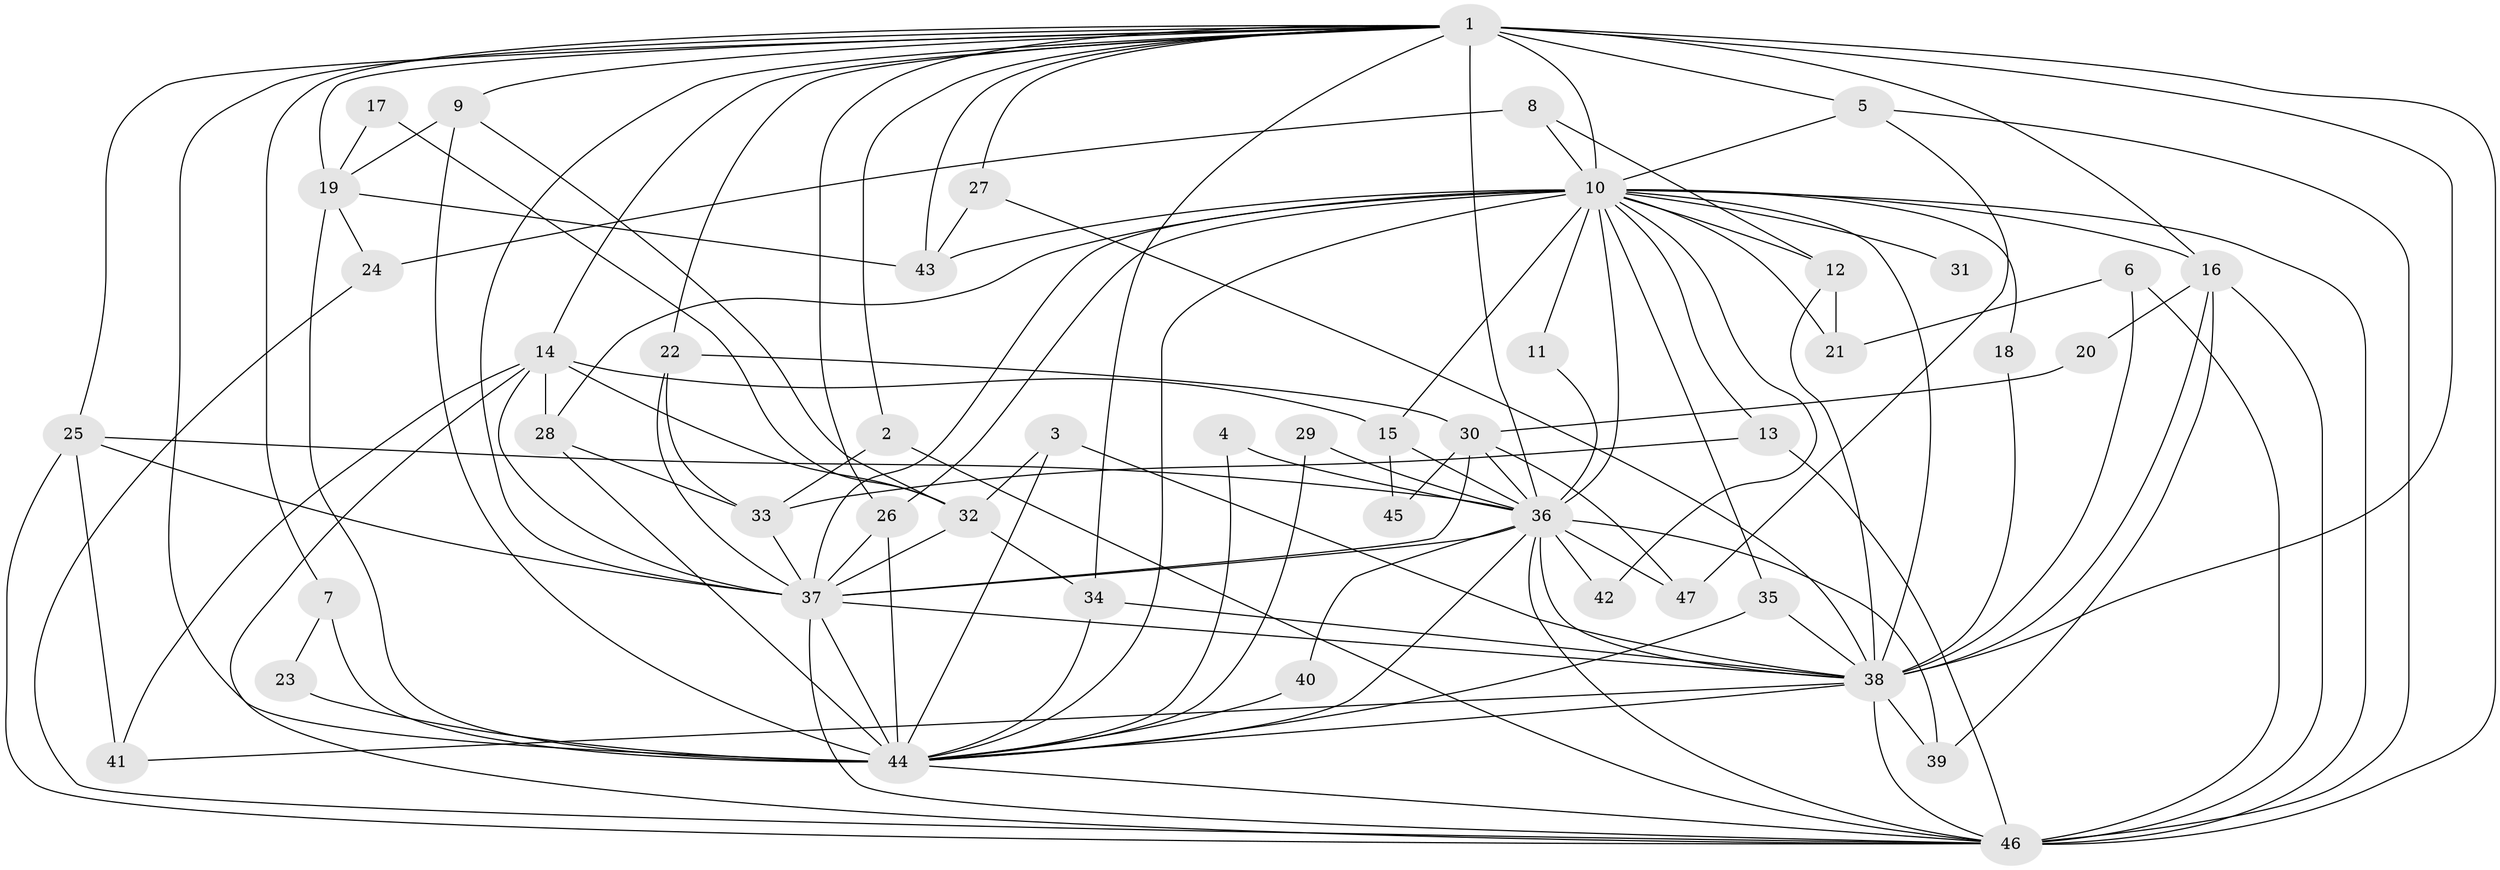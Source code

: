 // original degree distribution, {23: 0.010638297872340425, 19: 0.010638297872340425, 13: 0.010638297872340425, 11: 0.010638297872340425, 24: 0.010638297872340425, 14: 0.010638297872340425, 18: 0.010638297872340425, 25: 0.010638297872340425, 15: 0.010638297872340425, 30: 0.010638297872340425, 3: 0.1702127659574468, 4: 0.13829787234042554, 6: 0.02127659574468085, 2: 0.5212765957446809, 7: 0.02127659574468085, 5: 0.02127659574468085}
// Generated by graph-tools (version 1.1) at 2025/01/03/09/25 03:01:25]
// undirected, 47 vertices, 127 edges
graph export_dot {
graph [start="1"]
  node [color=gray90,style=filled];
  1;
  2;
  3;
  4;
  5;
  6;
  7;
  8;
  9;
  10;
  11;
  12;
  13;
  14;
  15;
  16;
  17;
  18;
  19;
  20;
  21;
  22;
  23;
  24;
  25;
  26;
  27;
  28;
  29;
  30;
  31;
  32;
  33;
  34;
  35;
  36;
  37;
  38;
  39;
  40;
  41;
  42;
  43;
  44;
  45;
  46;
  47;
  1 -- 2 [weight=1.0];
  1 -- 5 [weight=1.0];
  1 -- 7 [weight=1.0];
  1 -- 9 [weight=1.0];
  1 -- 10 [weight=5.0];
  1 -- 14 [weight=1.0];
  1 -- 16 [weight=1.0];
  1 -- 19 [weight=1.0];
  1 -- 22 [weight=1.0];
  1 -- 25 [weight=1.0];
  1 -- 26 [weight=1.0];
  1 -- 27 [weight=1.0];
  1 -- 34 [weight=1.0];
  1 -- 36 [weight=6.0];
  1 -- 37 [weight=4.0];
  1 -- 38 [weight=5.0];
  1 -- 43 [weight=1.0];
  1 -- 44 [weight=4.0];
  1 -- 46 [weight=4.0];
  2 -- 33 [weight=1.0];
  2 -- 46 [weight=1.0];
  3 -- 32 [weight=1.0];
  3 -- 38 [weight=1.0];
  3 -- 44 [weight=1.0];
  4 -- 36 [weight=1.0];
  4 -- 44 [weight=1.0];
  5 -- 10 [weight=1.0];
  5 -- 46 [weight=1.0];
  5 -- 47 [weight=1.0];
  6 -- 21 [weight=1.0];
  6 -- 38 [weight=1.0];
  6 -- 46 [weight=1.0];
  7 -- 23 [weight=1.0];
  7 -- 44 [weight=1.0];
  8 -- 10 [weight=1.0];
  8 -- 12 [weight=1.0];
  8 -- 24 [weight=1.0];
  9 -- 19 [weight=1.0];
  9 -- 32 [weight=1.0];
  9 -- 44 [weight=1.0];
  10 -- 11 [weight=1.0];
  10 -- 12 [weight=1.0];
  10 -- 13 [weight=1.0];
  10 -- 15 [weight=1.0];
  10 -- 16 [weight=1.0];
  10 -- 18 [weight=1.0];
  10 -- 21 [weight=1.0];
  10 -- 26 [weight=1.0];
  10 -- 28 [weight=1.0];
  10 -- 31 [weight=1.0];
  10 -- 35 [weight=1.0];
  10 -- 36 [weight=1.0];
  10 -- 37 [weight=2.0];
  10 -- 38 [weight=2.0];
  10 -- 42 [weight=1.0];
  10 -- 43 [weight=1.0];
  10 -- 44 [weight=2.0];
  10 -- 46 [weight=1.0];
  11 -- 36 [weight=1.0];
  12 -- 21 [weight=1.0];
  12 -- 38 [weight=1.0];
  13 -- 33 [weight=1.0];
  13 -- 46 [weight=1.0];
  14 -- 15 [weight=1.0];
  14 -- 28 [weight=1.0];
  14 -- 32 [weight=1.0];
  14 -- 37 [weight=1.0];
  14 -- 41 [weight=1.0];
  14 -- 46 [weight=1.0];
  15 -- 36 [weight=1.0];
  15 -- 45 [weight=1.0];
  16 -- 20 [weight=1.0];
  16 -- 38 [weight=1.0];
  16 -- 39 [weight=1.0];
  16 -- 46 [weight=1.0];
  17 -- 19 [weight=1.0];
  17 -- 32 [weight=1.0];
  18 -- 38 [weight=1.0];
  19 -- 24 [weight=1.0];
  19 -- 43 [weight=1.0];
  19 -- 44 [weight=1.0];
  20 -- 30 [weight=1.0];
  22 -- 30 [weight=1.0];
  22 -- 33 [weight=1.0];
  22 -- 37 [weight=1.0];
  23 -- 44 [weight=2.0];
  24 -- 46 [weight=1.0];
  25 -- 36 [weight=1.0];
  25 -- 37 [weight=1.0];
  25 -- 41 [weight=1.0];
  25 -- 46 [weight=1.0];
  26 -- 37 [weight=1.0];
  26 -- 44 [weight=2.0];
  27 -- 38 [weight=1.0];
  27 -- 43 [weight=1.0];
  28 -- 33 [weight=1.0];
  28 -- 44 [weight=1.0];
  29 -- 36 [weight=1.0];
  29 -- 44 [weight=1.0];
  30 -- 36 [weight=1.0];
  30 -- 37 [weight=2.0];
  30 -- 45 [weight=1.0];
  30 -- 47 [weight=1.0];
  32 -- 34 [weight=1.0];
  32 -- 37 [weight=1.0];
  33 -- 37 [weight=2.0];
  34 -- 38 [weight=1.0];
  34 -- 44 [weight=1.0];
  35 -- 38 [weight=1.0];
  35 -- 44 [weight=1.0];
  36 -- 37 [weight=1.0];
  36 -- 38 [weight=2.0];
  36 -- 39 [weight=1.0];
  36 -- 40 [weight=1.0];
  36 -- 42 [weight=1.0];
  36 -- 44 [weight=2.0];
  36 -- 46 [weight=2.0];
  36 -- 47 [weight=1.0];
  37 -- 38 [weight=1.0];
  37 -- 44 [weight=1.0];
  37 -- 46 [weight=1.0];
  38 -- 39 [weight=1.0];
  38 -- 41 [weight=1.0];
  38 -- 44 [weight=1.0];
  38 -- 46 [weight=1.0];
  40 -- 44 [weight=1.0];
  44 -- 46 [weight=1.0];
}
